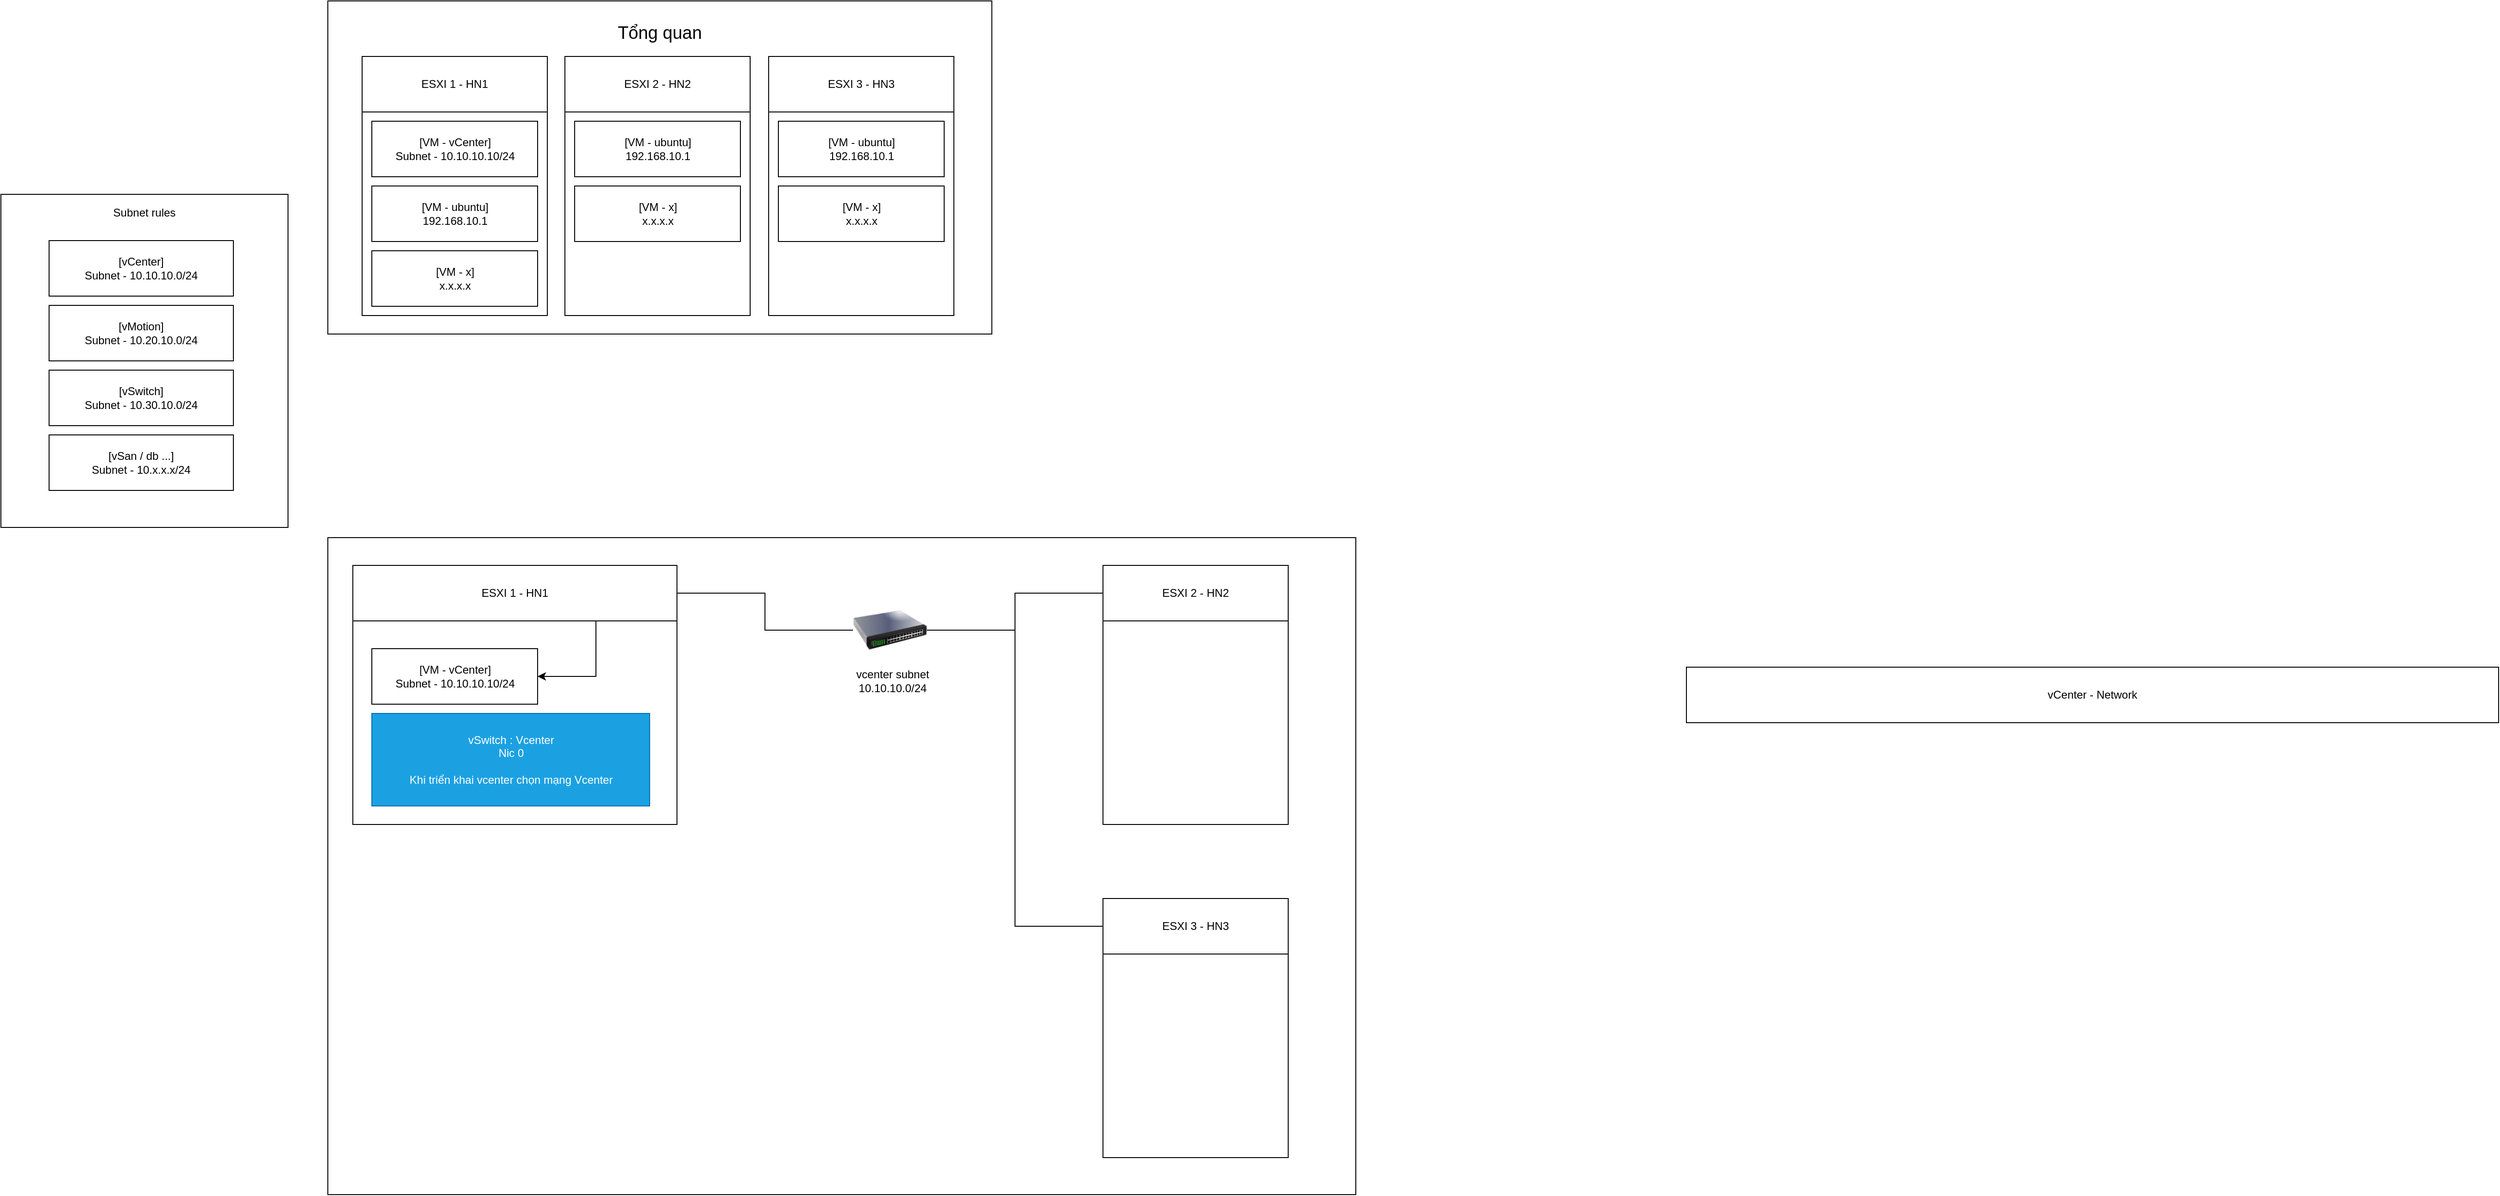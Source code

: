 <mxfile version="28.2.7">
  <diagram name="Trang-1" id="1OlDSyMDisHVsl1j7b2r">
    <mxGraphModel dx="851" dy="914" grid="1" gridSize="10" guides="1" tooltips="1" connect="1" arrows="1" fold="1" page="1" pageScale="1" pageWidth="827" pageHeight="1169" math="0" shadow="0">
      <root>
        <mxCell id="0" />
        <mxCell id="1" parent="0" />
        <mxCell id="sUmxp9hnnzhnkkDKKw-E-65" value="" style="rounded=0;whiteSpace=wrap;html=1;" vertex="1" parent="1">
          <mxGeometry x="1713" y="600" width="717" height="360" as="geometry" />
        </mxCell>
        <mxCell id="sUmxp9hnnzhnkkDKKw-E-15" value="" style="rounded=0;whiteSpace=wrap;html=1;" vertex="1" parent="1">
          <mxGeometry x="1750" y="720" width="200" height="220" as="geometry" />
        </mxCell>
        <mxCell id="sUmxp9hnnzhnkkDKKw-E-16" value="ESXI 1 - HN1" style="rounded=0;whiteSpace=wrap;html=1;" vertex="1" parent="1">
          <mxGeometry x="1750" y="660" width="200" height="60" as="geometry" />
        </mxCell>
        <mxCell id="sUmxp9hnnzhnkkDKKw-E-18" value="[VM - vCenter]&lt;br&gt;Subnet - 10.10.10.10/24" style="rounded=0;whiteSpace=wrap;html=1;" vertex="1" parent="1">
          <mxGeometry x="1760.5" y="730" width="179" height="60" as="geometry" />
        </mxCell>
        <mxCell id="sUmxp9hnnzhnkkDKKw-E-25" value="[VM - ubuntu]&lt;br&gt;192.168.10.1" style="rounded=0;whiteSpace=wrap;html=1;" vertex="1" parent="1">
          <mxGeometry x="1760.5" y="800" width="179" height="60" as="geometry" />
        </mxCell>
        <mxCell id="sUmxp9hnnzhnkkDKKw-E-26" value="[VM - x]&lt;br&gt;x.x.x.x" style="rounded=0;whiteSpace=wrap;html=1;" vertex="1" parent="1">
          <mxGeometry x="1760.5" y="870" width="179" height="60" as="geometry" />
        </mxCell>
        <mxCell id="sUmxp9hnnzhnkkDKKw-E-27" value="" style="rounded=0;whiteSpace=wrap;html=1;" vertex="1" parent="1">
          <mxGeometry x="1969" y="720" width="200" height="220" as="geometry" />
        </mxCell>
        <mxCell id="sUmxp9hnnzhnkkDKKw-E-28" value="ESXI 2 - HN2" style="rounded=0;whiteSpace=wrap;html=1;" vertex="1" parent="1">
          <mxGeometry x="1969" y="660" width="200" height="60" as="geometry" />
        </mxCell>
        <mxCell id="sUmxp9hnnzhnkkDKKw-E-30" value="[VM - ubuntu]&lt;br&gt;192.168.10.1" style="rounded=0;whiteSpace=wrap;html=1;" vertex="1" parent="1">
          <mxGeometry x="1979.5" y="730" width="179" height="60" as="geometry" />
        </mxCell>
        <mxCell id="sUmxp9hnnzhnkkDKKw-E-31" value="[VM - x]&lt;br&gt;x.x.x.x" style="rounded=0;whiteSpace=wrap;html=1;" vertex="1" parent="1">
          <mxGeometry x="1979.5" y="800" width="179" height="60" as="geometry" />
        </mxCell>
        <mxCell id="sUmxp9hnnzhnkkDKKw-E-33" value="" style="rounded=0;whiteSpace=wrap;html=1;" vertex="1" parent="1">
          <mxGeometry x="2189" y="720" width="200" height="220" as="geometry" />
        </mxCell>
        <mxCell id="sUmxp9hnnzhnkkDKKw-E-34" value="ESXI 3 - HN3" style="rounded=0;whiteSpace=wrap;html=1;" vertex="1" parent="1">
          <mxGeometry x="2189" y="660" width="200" height="60" as="geometry" />
        </mxCell>
        <mxCell id="sUmxp9hnnzhnkkDKKw-E-35" value="[VM - ubuntu]&lt;br&gt;192.168.10.1" style="rounded=0;whiteSpace=wrap;html=1;" vertex="1" parent="1">
          <mxGeometry x="2199.5" y="730" width="179" height="60" as="geometry" />
        </mxCell>
        <mxCell id="sUmxp9hnnzhnkkDKKw-E-36" value="[VM - x]&lt;br&gt;x.x.x.x" style="rounded=0;whiteSpace=wrap;html=1;" vertex="1" parent="1">
          <mxGeometry x="2199.5" y="800" width="179" height="60" as="geometry" />
        </mxCell>
        <mxCell id="sUmxp9hnnzhnkkDKKw-E-50" value="" style="group" vertex="1" connectable="0" parent="1">
          <mxGeometry x="1360" y="809" width="310" height="360" as="geometry" />
        </mxCell>
        <mxCell id="sUmxp9hnnzhnkkDKKw-E-19" value="" style="rounded=0;whiteSpace=wrap;html=1;" vertex="1" parent="sUmxp9hnnzhnkkDKKw-E-50">
          <mxGeometry width="310" height="360" as="geometry" />
        </mxCell>
        <mxCell id="sUmxp9hnnzhnkkDKKw-E-9" value="[vCenter]&lt;br&gt;Subnet - 10.10.10.0/24" style="rounded=0;whiteSpace=wrap;html=1;" vertex="1" parent="sUmxp9hnnzhnkkDKKw-E-50">
          <mxGeometry x="52" y="50" width="199" height="60" as="geometry" />
        </mxCell>
        <mxCell id="sUmxp9hnnzhnkkDKKw-E-11" value="[vMotion]&lt;br&gt;Subnet - 10.20.10.0/24" style="rounded=0;whiteSpace=wrap;html=1;" vertex="1" parent="sUmxp9hnnzhnkkDKKw-E-50">
          <mxGeometry x="52" y="120" width="199" height="60" as="geometry" />
        </mxCell>
        <mxCell id="sUmxp9hnnzhnkkDKKw-E-12" value="[vSwitch]&lt;br&gt;Subnet - 10.30.10.0/24" style="rounded=0;whiteSpace=wrap;html=1;" vertex="1" parent="sUmxp9hnnzhnkkDKKw-E-50">
          <mxGeometry x="52" y="190" width="199" height="60" as="geometry" />
        </mxCell>
        <mxCell id="sUmxp9hnnzhnkkDKKw-E-13" value="[vSan / db ...]&lt;br&gt;Subnet - 10.x.x.x/24" style="rounded=0;whiteSpace=wrap;html=1;" vertex="1" parent="sUmxp9hnnzhnkkDKKw-E-50">
          <mxGeometry x="52" y="260" width="199" height="60" as="geometry" />
        </mxCell>
        <mxCell id="sUmxp9hnnzhnkkDKKw-E-20" value="Subnet rules" style="text;html=1;whiteSpace=wrap;strokeColor=none;fillColor=none;align=center;verticalAlign=middle;rounded=0;" vertex="1" parent="sUmxp9hnnzhnkkDKKw-E-50">
          <mxGeometry x="105" y="5" width="100" height="30" as="geometry" />
        </mxCell>
        <mxCell id="sUmxp9hnnzhnkkDKKw-E-66" value="Tổng quan" style="text;html=1;whiteSpace=wrap;strokeColor=none;fillColor=none;align=center;verticalAlign=middle;rounded=0;fontSize=19;" vertex="1" parent="1">
          <mxGeometry x="2022.25" y="620" width="98.5" height="30" as="geometry" />
        </mxCell>
        <mxCell id="sUmxp9hnnzhnkkDKKw-E-94" value="vCenter - Network" style="rounded=0;whiteSpace=wrap;html=1;" vertex="1" parent="1">
          <mxGeometry x="3180" y="1320" width="877" height="60" as="geometry" />
        </mxCell>
        <mxCell id="sUmxp9hnnzhnkkDKKw-E-67" value="" style="rounded=0;whiteSpace=wrap;html=1;" vertex="1" parent="1">
          <mxGeometry x="1713" y="1180" width="1110" height="710" as="geometry" />
        </mxCell>
        <mxCell id="sUmxp9hnnzhnkkDKKw-E-37" value="" style="rounded=0;whiteSpace=wrap;html=1;" vertex="1" parent="1">
          <mxGeometry x="1740" y="1270" width="350" height="220" as="geometry" />
        </mxCell>
        <mxCell id="sUmxp9hnnzhnkkDKKw-E-101" style="edgeStyle=orthogonalEdgeStyle;rounded=0;orthogonalLoop=1;jettySize=auto;html=1;exitX=1;exitY=0.5;exitDx=0;exitDy=0;entryX=0;entryY=0.5;entryDx=0;entryDy=0;endArrow=none;endFill=0;" edge="1" parent="1" source="sUmxp9hnnzhnkkDKKw-E-38" target="sUmxp9hnnzhnkkDKKw-E-98">
          <mxGeometry relative="1" as="geometry" />
        </mxCell>
        <mxCell id="sUmxp9hnnzhnkkDKKw-E-102" style="edgeStyle=orthogonalEdgeStyle;rounded=0;orthogonalLoop=1;jettySize=auto;html=1;exitX=0.75;exitY=1;exitDx=0;exitDy=0;entryX=1;entryY=0.5;entryDx=0;entryDy=0;" edge="1" parent="1" source="sUmxp9hnnzhnkkDKKw-E-38" target="sUmxp9hnnzhnkkDKKw-E-39">
          <mxGeometry relative="1" as="geometry" />
        </mxCell>
        <mxCell id="sUmxp9hnnzhnkkDKKw-E-38" value="ESXI 1 - HN1" style="rounded=0;whiteSpace=wrap;html=1;" vertex="1" parent="1">
          <mxGeometry x="1740" y="1210" width="350" height="60" as="geometry" />
        </mxCell>
        <mxCell id="sUmxp9hnnzhnkkDKKw-E-39" value="[VM - vCenter]&lt;br&gt;Subnet - 10.10.10.10/24" style="rounded=0;whiteSpace=wrap;html=1;" vertex="1" parent="1">
          <mxGeometry x="1760.5" y="1300" width="179" height="60" as="geometry" />
        </mxCell>
        <mxCell id="sUmxp9hnnzhnkkDKKw-E-42" value="" style="rounded=0;whiteSpace=wrap;html=1;" vertex="1" parent="1">
          <mxGeometry x="2550" y="1270" width="200" height="220" as="geometry" />
        </mxCell>
        <mxCell id="sUmxp9hnnzhnkkDKKw-E-99" style="edgeStyle=orthogonalEdgeStyle;rounded=0;orthogonalLoop=1;jettySize=auto;html=1;exitX=0;exitY=0.5;exitDx=0;exitDy=0;entryX=1;entryY=0.5;entryDx=0;entryDy=0;shape=wire;dashed=1;endArrow=none;endFill=0;" edge="1" parent="1" source="sUmxp9hnnzhnkkDKKw-E-43" target="sUmxp9hnnzhnkkDKKw-E-98">
          <mxGeometry relative="1" as="geometry" />
        </mxCell>
        <mxCell id="sUmxp9hnnzhnkkDKKw-E-43" value="ESXI 2 - HN2" style="rounded=0;whiteSpace=wrap;html=1;" vertex="1" parent="1">
          <mxGeometry x="2550" y="1210" width="200" height="60" as="geometry" />
        </mxCell>
        <mxCell id="sUmxp9hnnzhnkkDKKw-E-46" value="" style="rounded=0;whiteSpace=wrap;html=1;" vertex="1" parent="1">
          <mxGeometry x="2550" y="1630" width="200" height="220" as="geometry" />
        </mxCell>
        <mxCell id="sUmxp9hnnzhnkkDKKw-E-100" style="edgeStyle=orthogonalEdgeStyle;rounded=0;orthogonalLoop=1;jettySize=auto;html=1;exitX=0;exitY=0.5;exitDx=0;exitDy=0;entryX=1;entryY=0.5;entryDx=0;entryDy=0;shape=wire;dashed=1;endArrow=none;endFill=0;" edge="1" parent="1" source="sUmxp9hnnzhnkkDKKw-E-47" target="sUmxp9hnnzhnkkDKKw-E-98">
          <mxGeometry relative="1" as="geometry" />
        </mxCell>
        <mxCell id="sUmxp9hnnzhnkkDKKw-E-47" value="ESXI 3 - HN3" style="rounded=0;whiteSpace=wrap;html=1;" vertex="1" parent="1">
          <mxGeometry x="2550" y="1570" width="200" height="60" as="geometry" />
        </mxCell>
        <mxCell id="sUmxp9hnnzhnkkDKKw-E-76" value="vcenter subnet&lt;br&gt;10.10.10.0/24" style="text;html=1;whiteSpace=wrap;strokeColor=none;fillColor=none;align=center;verticalAlign=middle;rounded=0;" vertex="1" parent="1">
          <mxGeometry x="2267" y="1320" width="111.5" height="30" as="geometry" />
        </mxCell>
        <mxCell id="sUmxp9hnnzhnkkDKKw-E-98" value="" style="image;html=1;image=img/lib/clip_art/networking/Switch_128x128.png" vertex="1" parent="1">
          <mxGeometry x="2280" y="1240" width="80" height="80" as="geometry" />
        </mxCell>
        <mxCell id="sUmxp9hnnzhnkkDKKw-E-103" value="vSwitch : Vcenter&lt;div&gt;Nic 0&lt;/div&gt;&lt;div&gt;&lt;br&gt;&lt;/div&gt;&lt;div&gt;Khi triển khai vcenter chọn mạng Vcenter&lt;/div&gt;" style="text;html=1;whiteSpace=wrap;strokeColor=#006EAF;fillColor=#1ba1e2;align=center;verticalAlign=middle;rounded=0;fontColor=#ffffff;" vertex="1" parent="1">
          <mxGeometry x="1760.5" y="1370" width="300" height="100" as="geometry" />
        </mxCell>
      </root>
    </mxGraphModel>
  </diagram>
</mxfile>
